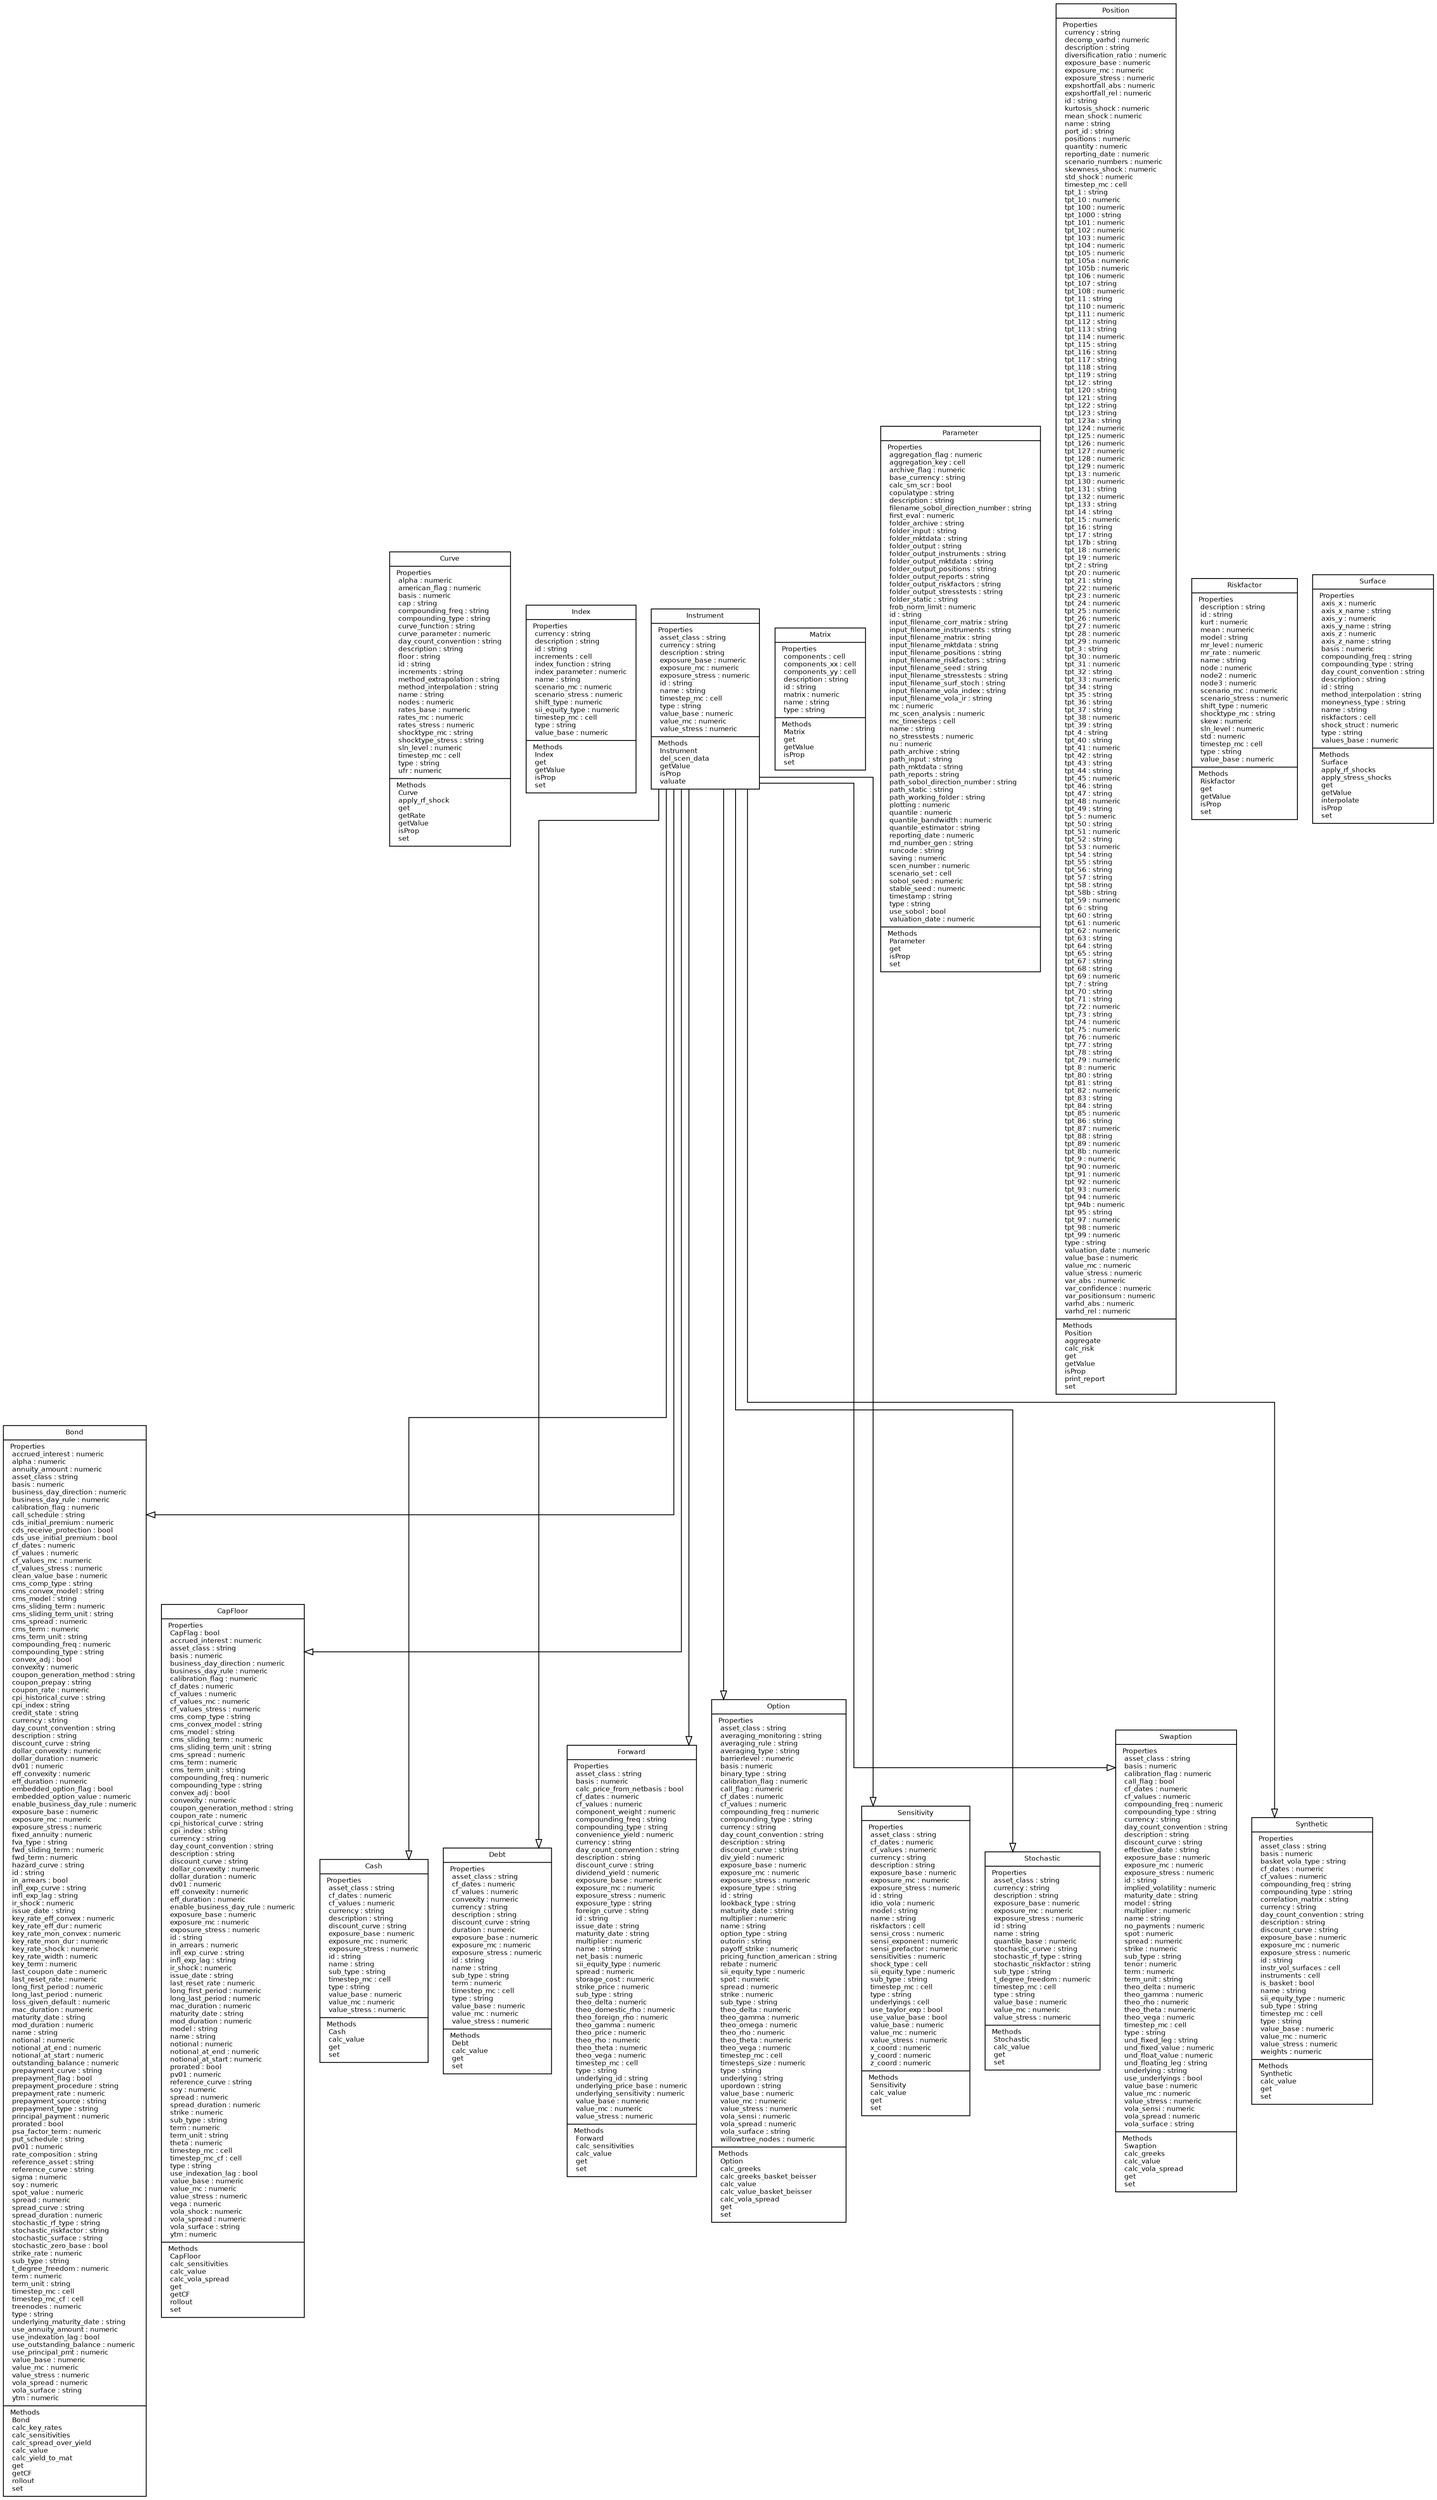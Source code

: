digraph G {
	fontname = "Bitstream Vera Sans"
	fontsize = 8
	node [
		fontname = "Bitstream Vera Sans"
		fontsize = 8
		shape = "record"
	]
	edge [
		fontname = "Bitstream Vera Sans"
		fontsize = 8
	]
	graph [splines=ortho];
	Curve [ 
		label = "{ Curve | 
			Properties \l 
			alpha : numeric \l 
			american_flag : numeric \l 
			basis : numeric \l 
			cap : string \l 
			compounding_freq : string \l 
			compounding_type : string \l 
			curve_function : string \l 
			curve_parameter : numeric \l 
			day_count_convention : string \l 
			description : string \l 
			floor : string \l 
			id : string \l 
			increments : string \l 
			method_extrapolation : string \l 
			method_interpolation : string \l 
			name : string \l 
			nodes : numeric \l 
			rates_base : numeric \l 
			rates_mc : numeric \l 
			rates_stress : numeric \l 
			shocktype_mc : string \l 
			shocktype_stress : string \l 
			sln_level : numeric \l 
			timestep_mc : cell \l 
			type : string \l 
			ufr : numeric \l 
			 | 
			Methods \l 
			Curve \l 
			apply_rf_shock \l 
			get \l 
			getRate \l 
			getValue \l 
			isProp \l 
			set \l 
		}"
	]
	Index [ 
		label = "{ Index | 
			Properties \l 
			currency : string \l 
			description : string \l 
			id : string \l 
			increments : cell \l 
			index_function : string \l 
			index_parameter : numeric \l 
			name : string \l 
			scenario_mc : numeric \l 
			scenario_stress : numeric \l 
			shift_type : numeric \l 
			sii_equity_type : numeric \l 
			timestep_mc : cell \l 
			type : string \l 
			value_base : numeric \l 
			 | 
			Methods \l 
			Index \l 
			get \l 
			getValue \l 
			isProp \l 
			set \l 
		}"
	]
	Instrument [ 
		label = "{ Instrument | 
			Properties \l 
			asset_class : string \l 
			currency : string \l 
			description : string \l 
			exposure_base : numeric \l 
			exposure_mc : numeric \l 
			exposure_stress : numeric \l 
			id : string \l 
			name : string \l 
			timestep_mc : cell \l 
			type : string \l 
			value_base : numeric \l 
			value_mc : numeric \l 
			value_stress : numeric \l 
			 | 
			Methods \l 
			Instrument \l 
			del_scen_data \l 
			getValue \l 
			isProp \l 
			valuate \l 
		}"
	]
	Matrix [ 
		label = "{ Matrix | 
			Properties \l 
			components : cell \l 
			components_xx : cell \l 
			components_yy : cell \l 
			description : string \l 
			id : string \l 
			matrix : numeric \l 
			name : string \l 
			type : string \l 
			 | 
			Methods \l 
			Matrix \l 
			get \l 
			getValue \l 
			isProp \l 
			set \l 
		}"
	]
	Parameter [ 
		label = "{ Parameter | 
			Properties \l 
			aggregation_flag : numeric \l 
			aggregation_key : cell \l 
			archive_flag : numeric \l 
			base_currency : string \l 
			calc_sm_scr : bool \l 
			copulatype : string \l 
			description : string \l 
			filename_sobol_direction_number : string \l 
			first_eval : numeric \l 
			folder_archive : string \l 
			folder_input : string \l 
			folder_mktdata : string \l 
			folder_output : string \l 
			folder_output_instruments : string \l 
			folder_output_mktdata : string \l 
			folder_output_positions : string \l 
			folder_output_reports : string \l 
			folder_output_riskfactors : string \l 
			folder_output_stresstests : string \l 
			folder_static : string \l 
			frob_norm_limit : numeric \l 
			id : string \l 
			input_filename_corr_matrix : string \l 
			input_filename_instruments : string \l 
			input_filename_matrix : string \l 
			input_filename_mktdata : string \l 
			input_filename_positions : string \l 
			input_filename_riskfactors : string \l 
			input_filename_seed : string \l 
			input_filename_stresstests : string \l 
			input_filename_surf_stoch : string \l 
			input_filename_vola_index : string \l 
			input_filename_vola_ir : string \l 
			mc : numeric \l 
			mc_scen_analysis : numeric \l 
			mc_timesteps : cell \l 
			name : string \l 
			no_stresstests : numeric \l 
			nu : numeric \l 
			path_archive : string \l 
			path_input : string \l 
			path_mktdata : string \l 
			path_reports : string \l 
			path_sobol_direction_number : string \l 
			path_static : string \l 
			path_working_folder : string \l 
			plotting : numeric \l 
			quantile : numeric \l 
			quantile_bandwidth : numeric \l 
			quantile_estimator : string \l 
			reporting_date : numeric \l 
			rnd_number_gen : string \l 
			runcode : string \l 
			saving : numeric \l 
			scen_number : numeric \l 
			scenario_set : cell \l 
			sobol_seed : numeric \l 
			stable_seed : numeric \l 
			timestamp : string \l 
			type : string \l 
			use_sobol : bool \l 
			valuation_date : numeric \l 
			 | 
			Methods \l 
			Parameter \l 
			get \l 
			isProp \l 
			set \l 
		}"
	]
	Position [ 
		label = "{ Position | 
			Properties \l 
			currency : string \l 
			decomp_varhd : numeric \l 
			description : string \l 
			diversification_ratio : numeric \l 
			exposure_base : numeric \l 
			exposure_mc : numeric \l 
			exposure_stress : numeric \l 
			expshortfall_abs : numeric \l 
			expshortfall_rel : numeric \l 
			id : string \l 
			kurtosis_shock : numeric \l 
			mean_shock : numeric \l 
			name : string \l 
			port_id : string \l 
			positions : numeric \l 
			quantity : numeric \l 
			reporting_date : numeric \l 
			scenario_numbers : numeric \l 
			skewness_shock : numeric \l 
			std_shock : numeric \l 
			timestep_mc : cell \l 
			tpt_1 : string \l 
			tpt_10 : numeric \l 
			tpt_100 : numeric \l 
			tpt_1000 : string \l 
			tpt_101 : numeric \l 
			tpt_102 : numeric \l 
			tpt_103 : numeric \l 
			tpt_104 : numeric \l 
			tpt_105 : numeric \l 
			tpt_105a : numeric \l 
			tpt_105b : numeric \l 
			tpt_106 : numeric \l 
			tpt_107 : string \l 
			tpt_108 : numeric \l 
			tpt_11 : string \l 
			tpt_110 : numeric \l 
			tpt_111 : numeric \l 
			tpt_112 : string \l 
			tpt_113 : string \l 
			tpt_114 : numeric \l 
			tpt_115 : string \l 
			tpt_116 : string \l 
			tpt_117 : string \l 
			tpt_118 : string \l 
			tpt_119 : string \l 
			tpt_12 : string \l 
			tpt_120 : string \l 
			tpt_121 : string \l 
			tpt_122 : string \l 
			tpt_123 : string \l 
			tpt_123a : string \l 
			tpt_124 : numeric \l 
			tpt_125 : numeric \l 
			tpt_126 : numeric \l 
			tpt_127 : numeric \l 
			tpt_128 : numeric \l 
			tpt_129 : numeric \l 
			tpt_13 : numeric \l 
			tpt_130 : numeric \l 
			tpt_131 : string \l 
			tpt_132 : numeric \l 
			tpt_133 : string \l 
			tpt_14 : string \l 
			tpt_15 : numeric \l 
			tpt_16 : string \l 
			tpt_17 : string \l 
			tpt_17b : string \l 
			tpt_18 : numeric \l 
			tpt_19 : numeric \l 
			tpt_2 : string \l 
			tpt_20 : numeric \l 
			tpt_21 : string \l 
			tpt_22 : numeric \l 
			tpt_23 : numeric \l 
			tpt_24 : numeric \l 
			tpt_25 : numeric \l 
			tpt_26 : numeric \l 
			tpt_27 : numeric \l 
			tpt_28 : numeric \l 
			tpt_29 : numeric \l 
			tpt_3 : string \l 
			tpt_30 : numeric \l 
			tpt_31 : numeric \l 
			tpt_32 : string \l 
			tpt_33 : numeric \l 
			tpt_34 : string \l 
			tpt_35 : string \l 
			tpt_36 : string \l 
			tpt_37 : string \l 
			tpt_38 : numeric \l 
			tpt_39 : string \l 
			tpt_4 : string \l 
			tpt_40 : string \l 
			tpt_41 : numeric \l 
			tpt_42 : string \l 
			tpt_43 : string \l 
			tpt_44 : string \l 
			tpt_45 : numeric \l 
			tpt_46 : string \l 
			tpt_47 : string \l 
			tpt_48 : numeric \l 
			tpt_49 : string \l 
			tpt_5 : numeric \l 
			tpt_50 : string \l 
			tpt_51 : numeric \l 
			tpt_52 : string \l 
			tpt_53 : numeric \l 
			tpt_54 : string \l 
			tpt_55 : string \l 
			tpt_56 : string \l 
			tpt_57 : string \l 
			tpt_58 : string \l 
			tpt_58b : string \l 
			tpt_59 : numeric \l 
			tpt_6 : string \l 
			tpt_60 : string \l 
			tpt_61 : numeric \l 
			tpt_62 : numeric \l 
			tpt_63 : string \l 
			tpt_64 : string \l 
			tpt_65 : string \l 
			tpt_67 : string \l 
			tpt_68 : string \l 
			tpt_69 : numeric \l 
			tpt_7 : string \l 
			tpt_70 : string \l 
			tpt_71 : string \l 
			tpt_72 : numeric \l 
			tpt_73 : string \l 
			tpt_74 : numeric \l 
			tpt_75 : numeric \l 
			tpt_76 : numeric \l 
			tpt_77 : string \l 
			tpt_78 : string \l 
			tpt_79 : numeric \l 
			tpt_8 : numeric \l 
			tpt_80 : string \l 
			tpt_81 : string \l 
			tpt_82 : numeric \l 
			tpt_83 : string \l 
			tpt_84 : string \l 
			tpt_85 : numeric \l 
			tpt_86 : string \l 
			tpt_87 : numeric \l 
			tpt_88 : string \l 
			tpt_89 : numeric \l 
			tpt_8b : numeric \l 
			tpt_9 : numeric \l 
			tpt_90 : numeric \l 
			tpt_91 : numeric \l 
			tpt_92 : numeric \l 
			tpt_93 : numeric \l 
			tpt_94 : numeric \l 
			tpt_94b : numeric \l 
			tpt_95 : string \l 
			tpt_97 : numeric \l 
			tpt_98 : numeric \l 
			tpt_99 : numeric \l 
			type : string \l 
			valuation_date : numeric \l 
			value_base : numeric \l 
			value_mc : numeric \l 
			value_stress : numeric \l 
			var_abs : numeric \l 
			var_confidence : numeric \l 
			var_positionsum : numeric \l 
			varhd_abs : numeric \l 
			varhd_rel : numeric \l 
			 | 
			Methods \l 
			Position \l 
			aggregate \l 
			calc_risk \l 
			get \l 
			getValue \l 
			isProp \l 
			print_report \l 
			set \l 
		}"
	]
	Riskfactor [ 
		label = "{ Riskfactor | 
			Properties \l 
			description : string \l 
			id : string \l 
			kurt : numeric \l 
			mean : numeric \l 
			model : string \l 
			mr_level : numeric \l 
			mr_rate : numeric \l 
			name : string \l 
			node : numeric \l 
			node2 : numeric \l 
			node3 : numeric \l 
			scenario_mc : numeric \l 
			scenario_stress : numeric \l 
			shift_type : numeric \l 
			shocktype_mc : string \l 
			skew : numeric \l 
			sln_level : numeric \l 
			std : numeric \l 
			timestep_mc : cell \l 
			type : string \l 
			value_base : numeric \l 
			 | 
			Methods \l 
			Riskfactor \l 
			get \l 
			getValue \l 
			isProp \l 
			set \l 
		}"
	]
	Surface [ 
		label = "{ Surface | 
			Properties \l 
			axis_x : numeric \l 
			axis_x_name : string \l 
			axis_y : numeric \l 
			axis_y_name : string \l 
			axis_z : numeric \l 
			axis_z_name : string \l 
			basis : numeric \l 
			compounding_freq : string \l 
			compounding_type : string \l 
			day_count_convention : string \l 
			description : string \l 
			id : string \l 
			method_interpolation : string \l 
			moneyness_type : string \l 
			name : string \l 
			riskfactors : cell \l 
			shock_struct : numeric \l 
			type : string \l 
			values_base : numeric \l 
			 | 
			Methods \l 
			Surface \l 
			apply_rf_shocks \l 
			apply_stress_shocks \l 
			get \l 
			getValue \l 
			interpolate \l 
			isProp \l 
			set \l 
		}"
	]
	Bond [ 
		label = "{ Bond | 
			Properties \l 
			accrued_interest : numeric \l 
			alpha : numeric \l 
			annuity_amount : numeric \l 
			asset_class : string \l 
			basis : numeric \l 
			business_day_direction : numeric \l 
			business_day_rule : numeric \l 
			calibration_flag : numeric \l 
			call_schedule : string \l 
			cds_initial_premium : numeric \l 
			cds_receive_protection : bool \l 
			cds_use_initial_premium : bool \l 
			cf_dates : numeric \l 
			cf_values : numeric \l 
			cf_values_mc : numeric \l 
			cf_values_stress : numeric \l 
			clean_value_base : numeric \l 
			cms_comp_type : string \l 
			cms_convex_model : string \l 
			cms_model : string \l 
			cms_sliding_term : numeric \l 
			cms_sliding_term_unit : string \l 
			cms_spread : numeric \l 
			cms_term : numeric \l 
			cms_term_unit : string \l 
			compounding_freq : numeric \l 
			compounding_type : string \l 
			convex_adj : bool \l 
			convexity : numeric \l 
			coupon_generation_method : string \l 
			coupon_prepay : string \l 
			coupon_rate : numeric \l 
			cpi_historical_curve : string \l 
			cpi_index : string \l 
			credit_state : string \l 
			currency : string \l 
			day_count_convention : string \l 
			description : string \l 
			discount_curve : string \l 
			dollar_convexity : numeric \l 
			dollar_duration : numeric \l 
			dv01 : numeric \l 
			eff_convexity : numeric \l 
			eff_duration : numeric \l 
			embedded_option_flag : bool \l 
			embedded_option_value : numeric \l 
			enable_business_day_rule : numeric \l 
			exposure_base : numeric \l 
			exposure_mc : numeric \l 
			exposure_stress : numeric \l 
			fixed_annuity : numeric \l 
			fva_type : string \l 
			fwd_sliding_term : numeric \l 
			fwd_term : numeric \l 
			hazard_curve : string \l 
			id : string \l 
			in_arrears : bool \l 
			infl_exp_curve : string \l 
			infl_exp_lag : string \l 
			ir_shock : numeric \l 
			issue_date : string \l 
			key_rate_eff_convex : numeric \l 
			key_rate_eff_dur : numeric \l 
			key_rate_mon_convex : numeric \l 
			key_rate_mon_dur : numeric \l 
			key_rate_shock : numeric \l 
			key_rate_width : numeric \l 
			key_term : numeric \l 
			last_coupon_date : numeric \l 
			last_reset_rate : numeric \l 
			long_first_period : numeric \l 
			long_last_period : numeric \l 
			loss_given_default : numeric \l 
			mac_duration : numeric \l 
			maturity_date : string \l 
			mod_duration : numeric \l 
			name : string \l 
			notional : numeric \l 
			notional_at_end : numeric \l 
			notional_at_start : numeric \l 
			outstanding_balance : numeric \l 
			prepayment_curve : string \l 
			prepayment_flag : bool \l 
			prepayment_procedure : string \l 
			prepayment_rate : numeric \l 
			prepayment_source : string \l 
			prepayment_type : string \l 
			principal_payment : numeric \l 
			prorated : bool \l 
			psa_factor_term : numeric \l 
			put_schedule : string \l 
			pv01 : numeric \l 
			rate_composition : string \l 
			reference_asset : string \l 
			reference_curve : string \l 
			sigma : numeric \l 
			soy : numeric \l 
			spot_value : numeric \l 
			spread : numeric \l 
			spread_curve : string \l 
			spread_duration : numeric \l 
			stochastic_rf_type : string \l 
			stochastic_riskfactor : string \l 
			stochastic_surface : string \l 
			stochastic_zero_base : bool \l 
			strike_rate : numeric \l 
			sub_type : string \l 
			t_degree_freedom : numeric \l 
			term : numeric \l 
			term_unit : string \l 
			timestep_mc : cell \l 
			timestep_mc_cf : cell \l 
			treenodes : numeric \l 
			type : string \l 
			underlying_maturity_date : string \l 
			use_annuity_amount : numeric \l 
			use_indexation_lag : bool \l 
			use_outstanding_balance : numeric \l 
			use_principal_pmt : numeric \l 
			value_base : numeric \l 
			value_mc : numeric \l 
			value_stress : numeric \l 
			vola_spread : numeric \l 
			vola_surface : string \l 
			ytm : numeric \l 
			 | 
			Methods \l 
			Bond \l 
			calc_key_rates \l 
			calc_sensitivities \l 
			calc_spread_over_yield \l 
			calc_value \l 
			calc_yield_to_mat \l 
			get \l 
			getCF \l 
			rollout \l 
			set \l 
		}"
]	
	CapFloor [ 
		label = "{ CapFloor | 
			Properties \l 
			CapFlag : bool \l 
			accrued_interest : numeric \l 
			asset_class : string \l 
			basis : numeric \l 
			business_day_direction : numeric \l 
			business_day_rule : numeric \l 
			calibration_flag : numeric \l 
			cf_dates : numeric \l 
			cf_values : numeric \l 
			cf_values_mc : numeric \l 
			cf_values_stress : numeric \l 
			cms_comp_type : string \l 
			cms_convex_model : string \l 
			cms_model : string \l 
			cms_sliding_term : numeric \l 
			cms_sliding_term_unit : string \l 
			cms_spread : numeric \l 
			cms_term : numeric \l 
			cms_term_unit : string \l 
			compounding_freq : numeric \l 
			compounding_type : string \l 
			convex_adj : bool \l 
			convexity : numeric \l 
			coupon_generation_method : string \l 
			coupon_rate : numeric \l 
			cpi_historical_curve : string \l 
			cpi_index : string \l 
			currency : string \l 
			day_count_convention : string \l 
			description : string \l 
			discount_curve : string \l 
			dollar_convexity : numeric \l 
			dollar_duration : numeric \l 
			dv01 : numeric \l 
			eff_convexity : numeric \l 
			eff_duration : numeric \l 
			enable_business_day_rule : numeric \l 
			exposure_base : numeric \l 
			exposure_mc : numeric \l 
			exposure_stress : numeric \l 
			id : string \l 
			in_arrears : numeric \l 
			infl_exp_curve : string \l 
			infl_exp_lag : string \l 
			ir_shock : numeric \l 
			issue_date : string \l 
			last_reset_rate : numeric \l 
			long_first_period : numeric \l 
			long_last_period : numeric \l 
			mac_duration : numeric \l 
			maturity_date : string \l 
			mod_duration : numeric \l 
			model : string \l 
			name : string \l 
			notional : numeric \l 
			notional_at_end : numeric \l 
			notional_at_start : numeric \l 
			prorated : bool \l 
			pv01 : numeric \l 
			reference_curve : string \l 
			soy : numeric \l 
			spread : numeric \l 
			spread_duration : numeric \l 
			strike : numeric \l 
			sub_type : string \l 
			term : numeric \l 
			term_unit : string \l 
			theta : numeric \l 
			timestep_mc : cell \l 
			timestep_mc_cf : cell \l 
			type : string \l 
			use_indexation_lag : bool \l 
			value_base : numeric \l 
			value_mc : numeric \l 
			value_stress : numeric \l 
			vega : numeric \l 
			vola_shock : numeric \l 
			vola_spread : numeric \l 
			vola_surface : string \l 
			ytm : numeric \l 
			 | 
			Methods \l 
			CapFloor \l 
			calc_sensitivities \l 
			calc_value \l 
			calc_vola_spread \l 
			get \l 
			getCF \l 
			rollout \l 
			set \l 
		}"
]	
	Cash [ 
		label = "{ Cash | 
			Properties \l 
			asset_class : string \l 
			cf_dates : numeric \l 
			cf_values : numeric \l 
			currency : string \l 
			description : string \l 
			discount_curve : string \l 
			exposure_base : numeric \l 
			exposure_mc : numeric \l 
			exposure_stress : numeric \l 
			id : string \l 
			name : string \l 
			sub_type : string \l 
			timestep_mc : cell \l 
			type : string \l 
			value_base : numeric \l 
			value_mc : numeric \l 
			value_stress : numeric \l 
			 | 
			Methods \l 
			Cash \l 
			calc_value \l 
			get \l 
			set \l 
		}"
]	
	Debt [ 
		label = "{ Debt | 
			Properties \l 
			asset_class : string \l 
			cf_dates : numeric \l 
			cf_values : numeric \l 
			convexity : numeric \l 
			currency : string \l 
			description : string \l 
			discount_curve : string \l 
			duration : numeric \l 
			exposure_base : numeric \l 
			exposure_mc : numeric \l 
			exposure_stress : numeric \l 
			id : string \l 
			name : string \l 
			sub_type : string \l 
			term : numeric \l 
			timestep_mc : cell \l 
			type : string \l 
			value_base : numeric \l 
			value_mc : numeric \l 
			value_stress : numeric \l 
			 | 
			Methods \l 
			Debt \l 
			calc_value \l 
			get \l 
			set \l 
		}"
]	
	Forward [ 
		label = "{ Forward | 
			Properties \l 
			asset_class : string \l 
			basis : numeric \l 
			calc_price_from_netbasis : bool \l 
			cf_dates : numeric \l 
			cf_values : numeric \l 
			component_weight : numeric \l 
			compounding_freq : string \l 
			compounding_type : string \l 
			convenience_yield : numeric \l 
			currency : string \l 
			day_count_convention : string \l 
			description : string \l 
			discount_curve : string \l 
			dividend_yield : numeric \l 
			exposure_base : numeric \l 
			exposure_mc : numeric \l 
			exposure_stress : numeric \l 
			exposure_type : string \l 
			foreign_curve : string \l 
			id : string \l 
			issue_date : string \l 
			maturity_date : string \l 
			multiplier : numeric \l 
			name : string \l 
			net_basis : numeric \l 
			sii_equity_type : numeric \l 
			spread : numeric \l 
			storage_cost : numeric \l 
			strike_price : numeric \l 
			sub_type : string \l 
			theo_delta : numeric \l 
			theo_domestic_rho : numeric \l 
			theo_foreign_rho : numeric \l 
			theo_gamma : numeric \l 
			theo_price : numeric \l 
			theo_rho : numeric \l 
			theo_theta : numeric \l 
			theo_vega : numeric \l 
			timestep_mc : cell \l 
			type : string \l 
			underlying_id : string \l 
			underlying_price_base : numeric \l 
			underlying_sensitivity : numeric \l 
			value_base : numeric \l 
			value_mc : numeric \l 
			value_stress : numeric \l 
			 | 
			Methods \l 
			Forward \l 
			calc_sensitivities \l 
			calc_value \l 
			get \l 
			set \l 
		}"
]	
	Option [ 
		label = "{ Option | 
			Properties \l 
			asset_class : string \l 
			averaging_monitoring : string \l 
			averaging_rule : string \l 
			averaging_type : string \l 
			barrierlevel : numeric \l 
			basis : numeric \l 
			binary_type : string \l 
			calibration_flag : numeric \l 
			call_flag : numeric \l 
			cf_dates : numeric \l 
			cf_values : numeric \l 
			compounding_freq : numeric \l 
			compounding_type : string \l 
			currency : string \l 
			day_count_convention : string \l 
			description : string \l 
			discount_curve : string \l 
			div_yield : numeric \l 
			exposure_base : numeric \l 
			exposure_mc : numeric \l 
			exposure_stress : numeric \l 
			exposure_type : string \l 
			id : string \l 
			lookback_type : string \l 
			maturity_date : string \l 
			multiplier : numeric \l 
			name : string \l 
			option_type : string \l 
			outorin : string \l 
			payoff_strike : numeric \l 
			pricing_function_american : string \l 
			rebate : numeric \l 
			sii_equity_type : numeric \l 
			spot : numeric \l 
			spread : numeric \l 
			strike : numeric \l 
			sub_type : string \l 
			theo_delta : numeric \l 
			theo_gamma : numeric \l 
			theo_omega : numeric \l 
			theo_rho : numeric \l 
			theo_theta : numeric \l 
			theo_vega : numeric \l 
			timestep_mc : cell \l 
			timesteps_size : numeric \l 
			type : string \l 
			underlying : string \l 
			upordown : string \l 
			value_base : numeric \l 
			value_mc : numeric \l 
			value_stress : numeric \l 
			vola_sensi : numeric \l 
			vola_spread : numeric \l 
			vola_surface : string \l 
			willowtree_nodes : numeric \l 
			 | 
			Methods \l 
			Option \l 
			calc_greeks \l 
			calc_greeks_basket_beisser \l 
			calc_value \l 
			calc_value_basket_beisser \l 
			calc_vola_spread \l 
			get \l 
			set \l 
		}"
]	
	Sensitivity [ 
		label = "{ Sensitivity | 
			Properties \l 
			asset_class : string \l 
			cf_dates : numeric \l 
			cf_values : numeric \l 
			currency : string \l 
			description : string \l 
			exposure_base : numeric \l 
			exposure_mc : numeric \l 
			exposure_stress : numeric \l 
			id : string \l 
			idio_vola : numeric \l 
			model : string \l 
			name : string \l 
			riskfactors : cell \l 
			sensi_cross : numeric \l 
			sensi_exponent : numeric \l 
			sensi_prefactor : numeric \l 
			sensitivities : numeric \l 
			shock_type : cell \l 
			sii_equity_type : numeric \l 
			sub_type : string \l 
			timestep_mc : cell \l 
			type : string \l 
			underlyings : cell \l 
			use_taylor_exp : bool \l 
			use_value_base : bool \l 
			value_base : numeric \l 
			value_mc : numeric \l 
			value_stress : numeric \l 
			x_coord : numeric \l 
			y_coord : numeric \l 
			z_coord : numeric \l 
			 | 
			Methods \l 
			Sensitivity \l 
			calc_value \l 
			get \l 
			set \l 
		}"
]	
	Stochastic [ 
		label = "{ Stochastic | 
			Properties \l 
			asset_class : string \l 
			currency : string \l 
			description : string \l 
			exposure_base : numeric \l 
			exposure_mc : numeric \l 
			exposure_stress : numeric \l 
			id : string \l 
			name : string \l 
			quantile_base : numeric \l 
			stochastic_curve : string \l 
			stochastic_rf_type : string \l 
			stochastic_riskfactor : string \l 
			sub_type : string \l 
			t_degree_freedom : numeric \l 
			timestep_mc : cell \l 
			type : string \l 
			value_base : numeric \l 
			value_mc : numeric \l 
			value_stress : numeric \l 
			 | 
			Methods \l 
			Stochastic \l 
			calc_value \l 
			get \l 
			set \l 
		}"
]	
	Swaption [ 
		label = "{ Swaption | 
			Properties \l 
			asset_class : string \l 
			basis : numeric \l 
			calibration_flag : numeric \l 
			call_flag : bool \l 
			cf_dates : numeric \l 
			cf_values : numeric \l 
			compounding_freq : numeric \l 
			compounding_type : string \l 
			currency : string \l 
			day_count_convention : string \l 
			description : string \l 
			discount_curve : string \l 
			effective_date : string \l 
			exposure_base : numeric \l 
			exposure_mc : numeric \l 
			exposure_stress : numeric \l 
			id : string \l 
			implied_volatility : numeric \l 
			maturity_date : string \l 
			model : string \l 
			multiplier : numeric \l 
			name : string \l 
			no_payments : numeric \l 
			spot : numeric \l 
			spread : numeric \l 
			strike : numeric \l 
			sub_type : string \l 
			tenor : numeric \l 
			term : numeric \l 
			term_unit : string \l 
			theo_delta : numeric \l 
			theo_gamma : numeric \l 
			theo_rho : numeric \l 
			theo_theta : numeric \l 
			theo_vega : numeric \l 
			timestep_mc : cell \l 
			type : string \l 
			und_fixed_leg : string \l 
			und_fixed_value : numeric \l 
			und_float_value : numeric \l 
			und_floating_leg : string \l 
			underlying : string \l 
			use_underlyings : bool \l 
			value_base : numeric \l 
			value_mc : numeric \l 
			value_stress : numeric \l 
			vola_sensi : numeric \l 
			vola_spread : numeric \l 
			vola_surface : string \l 
			 | 
			Methods \l 
			Swaption \l 
			calc_greeks \l 
			calc_value \l 
			calc_vola_spread \l 
			get \l 
			set \l 
		}"
]	
	Synthetic [ 
		label = "{ Synthetic | 
			Properties \l 
			asset_class : string \l 
			basis : numeric \l 
			basket_vola_type : string \l 
			cf_dates : numeric \l 
			cf_values : numeric \l 
			compounding_freq : string \l 
			compounding_type : string \l 
			correlation_matrix : string \l 
			currency : string \l 
			day_count_convention : string \l 
			description : string \l 
			discount_curve : string \l 
			exposure_base : numeric \l 
			exposure_mc : numeric \l 
			exposure_stress : numeric \l 
			id : string \l 
			instr_vol_surfaces : cell \l 
			instruments : cell \l 
			is_basket : bool \l 
			name : string \l 
			sii_equity_type : numeric \l 
			sub_type : string \l 
			timestep_mc : cell \l 
			type : string \l 
			value_base : numeric \l 
			value_mc : numeric \l 
			value_stress : numeric \l 
			weights : numeric \l 
			 | 
			Methods \l 
			Synthetic \l 
			calc_value \l 
			get \l 
			set \l 
		}"
]	
edge [
	arrowhead = "empty"
]
Instrument -> Bond 
Instrument -> CapFloor 
Instrument -> Cash 
Instrument -> Debt 
Instrument -> Forward 
Instrument -> Option 
Instrument -> Sensitivity 
Instrument -> Stochastic 
Instrument -> Swaption 
Instrument -> Synthetic 
}
